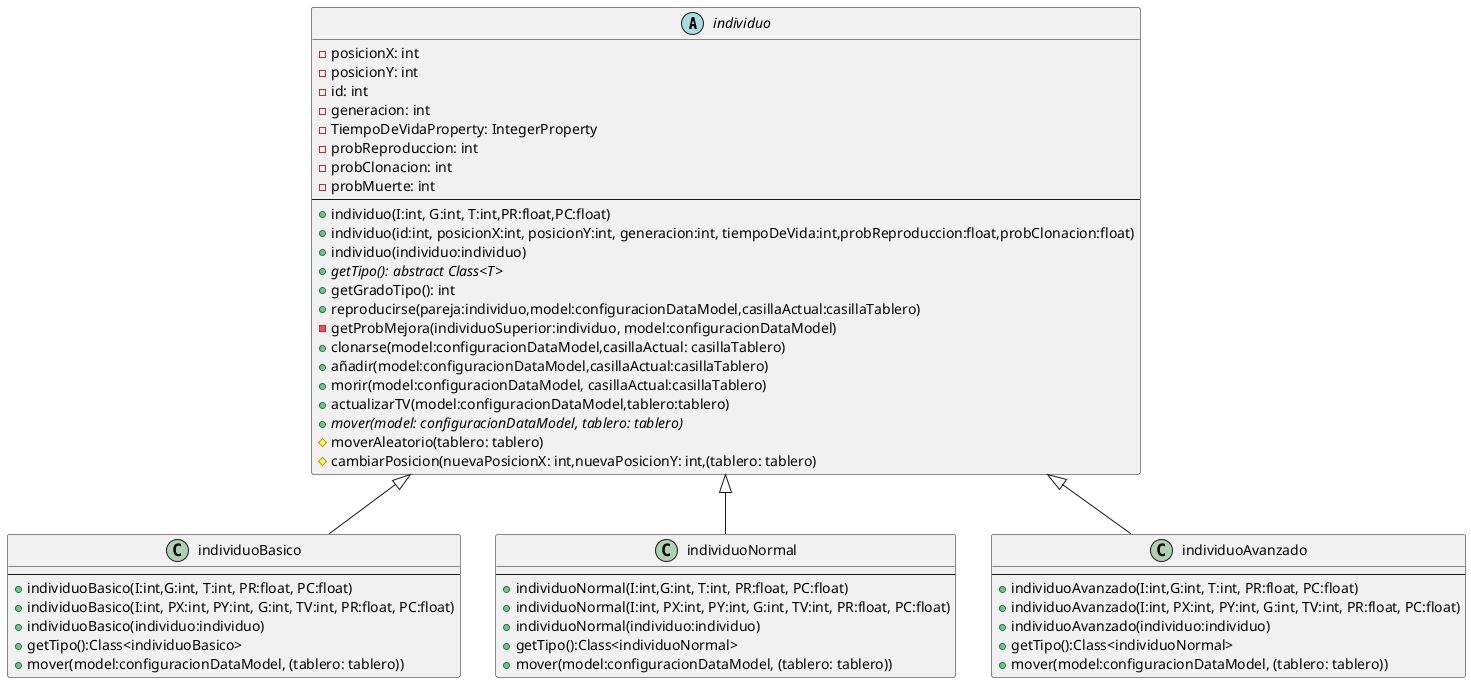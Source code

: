 @startuml
'https://plantuml.com/use-case-diagram

abstract class individuo{
    - posicionX: int
    - posicionY: int
    - id: int
    - generacion: int
    - TiempoDeVidaProperty: IntegerProperty
    - probReproduccion: int
    - probClonacion: int
    - probMuerte: int
    --
    + individuo(I:int, G:int, T:int,PR:float,PC:float)
    + individuo(id:int, posicionX:int, posicionY:int, generacion:int, tiempoDeVida:int,probReproduccion:float,probClonacion:float)
    + individuo(individuo:individuo)
    + {abstract} getTipo(): abstract Class<T>
    + getGradoTipo(): int
    + reproducirse(pareja:individuo,model:configuracionDataModel,casillaActual:casillaTablero)
    - getProbMejora(individuoSuperior:individuo, model:configuracionDataModel)
    + clonarse(model:configuracionDataModel,casillaActual: casillaTablero)
    + añadir(model:configuracionDataModel,casillaActual:casillaTablero)
    + morir(model:configuracionDataModel, casillaActual:casillaTablero)
    + actualizarTV(model:configuracionDataModel,tablero:tablero)
    + {abstract} mover(model: configuracionDataModel, tablero: tablero)
    # moverAleatorio(tablero: tablero)
    # cambiarPosicion(nuevaPosicionX: int,nuevaPosicionY: int,(tablero: tablero)
}
class individuoBasico extends individuo{
    --
    + individuoBasico(I:int,G:int, T:int, PR:float, PC:float)
    + individuoBasico(I:int, PX:int, PY:int, G:int, TV:int, PR:float, PC:float)
    + individuoBasico(individuo:individuo)
    + getTipo():Class<individuoBasico>
    + mover(model:configuracionDataModel, (tablero: tablero))
    }
class individuoNormal extends individuo{
    --
    + individuoNormal(I:int,G:int, T:int, PR:float, PC:float)
    + individuoNormal(I:int, PX:int, PY:int, G:int, TV:int, PR:float, PC:float)
    + individuoNormal(individuo:individuo)
    + getTipo():Class<individuoNormal>
    + mover(model:configuracionDataModel, (tablero: tablero))
    }
class individuoAvanzado extends individuo{
    --
    + individuoAvanzado(I:int,G:int, T:int, PR:float, PC:float)
    + individuoAvanzado(I:int, PX:int, PY:int, G:int, TV:int, PR:float, PC:float)
    + individuoAvanzado(individuo:individuo)
    + getTipo():Class<individuoNormal>
    + mover(model:configuracionDataModel, (tablero: tablero))
    }


@enduml